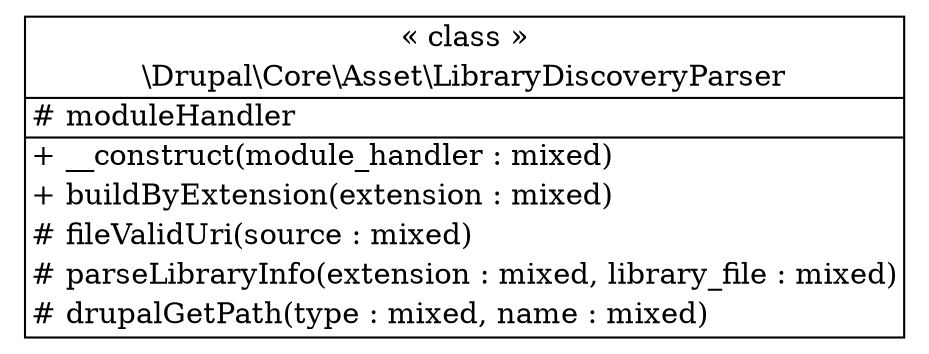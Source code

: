 digraph "Class Diagram" {
  node [shape=plaintext]
  "\\Drupal\\Core\\Asset\\LibraryDiscoveryParser" [
    label=<
<table border="1" cellpadding="2" cellspacing="0" cellborder="0">
<tr><td align="center">&laquo; class &raquo;</td></tr>
<tr><td align="center" title="class LibraryDiscoveryParser">\\Drupal\\Core\\Asset\\LibraryDiscoveryParser</td></tr><hr />
<tr><td align="left" title="protected moduleHandler"># moduleHandler</td></tr>
<hr />
<tr><td align="left" title="public __construct">+ __construct(module_handler : mixed)</td></tr>
<tr><td align="left" title="public buildByExtension">+ buildByExtension(extension : mixed)</td></tr>
<tr><td align="left" title="protected fileValidUri"># fileValidUri(source : mixed)</td></tr>
<tr><td align="left" title="protected parseLibraryInfo"># parseLibraryInfo(extension : mixed, library_file : mixed)</td></tr>
<tr><td align="left" title="protected drupalGetPath"># drupalGetPath(type : mixed, name : mixed)</td></tr>
</table>
  >
  ];
}